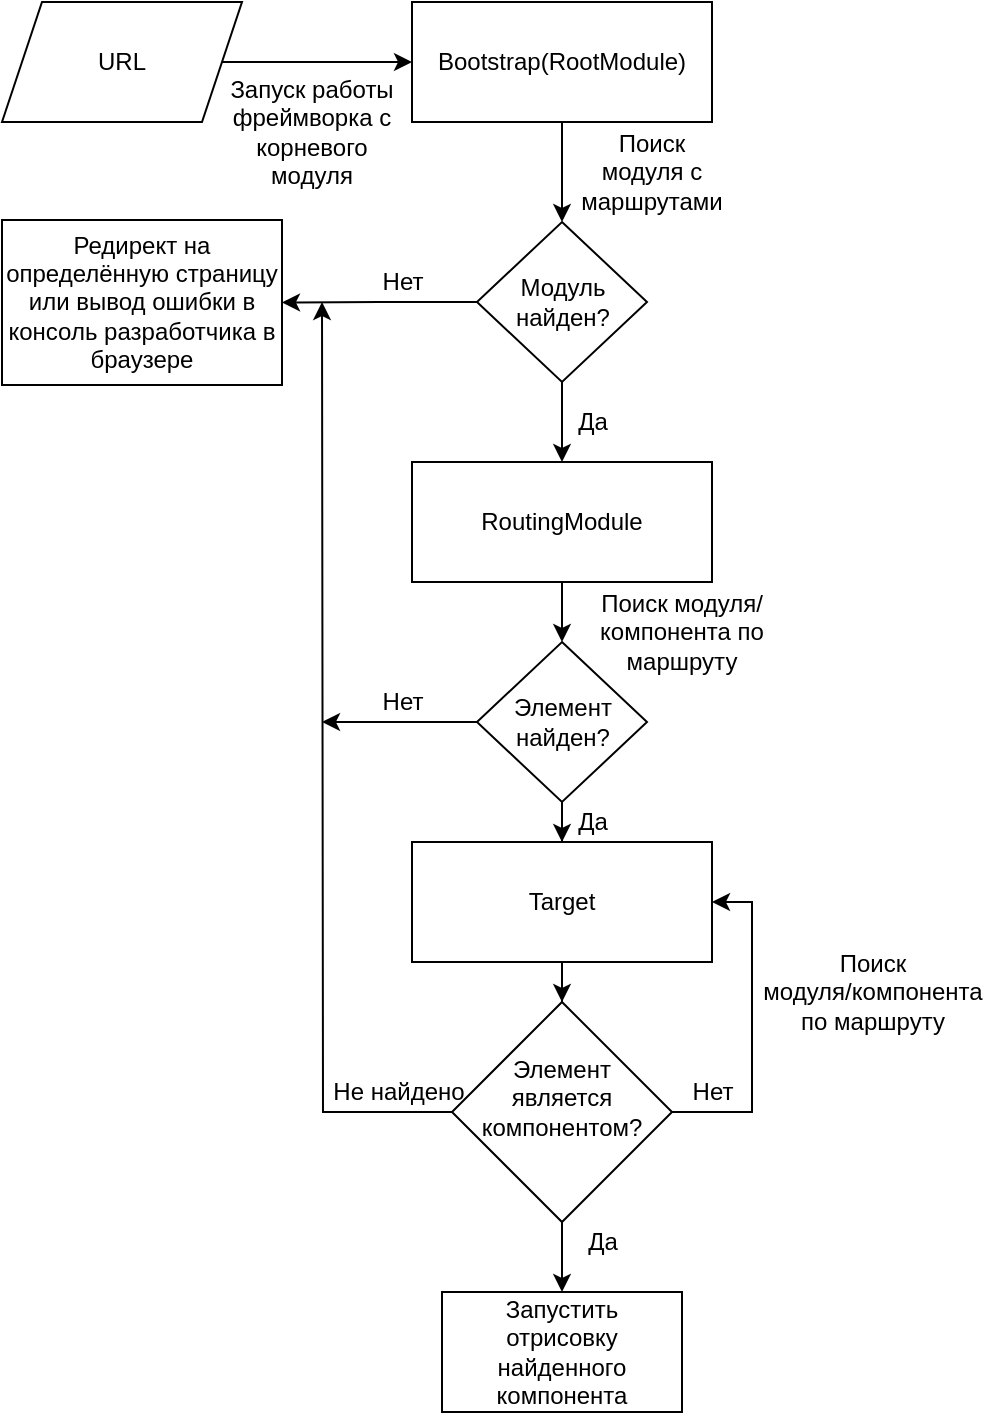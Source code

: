 <mxfile version="16.5.6" type="github">
  <diagram id="C5RBs43oDa-KdzZeNtuy" name="Page-1">
    <mxGraphModel dx="1038" dy="652" grid="1" gridSize="10" guides="1" tooltips="1" connect="1" arrows="1" fold="1" page="1" pageScale="1" pageWidth="827" pageHeight="1169" math="0" shadow="0">
      <root>
        <mxCell id="WIyWlLk6GJQsqaUBKTNV-0" />
        <mxCell id="WIyWlLk6GJQsqaUBKTNV-1" parent="WIyWlLk6GJQsqaUBKTNV-0" />
        <mxCell id="l98rYYYhJR6IqbHvbrfw-6" value="" style="edgeStyle=orthogonalEdgeStyle;rounded=0;orthogonalLoop=1;jettySize=auto;html=1;" parent="WIyWlLk6GJQsqaUBKTNV-1" source="l98rYYYhJR6IqbHvbrfw-4" target="l98rYYYhJR6IqbHvbrfw-5" edge="1">
          <mxGeometry relative="1" as="geometry" />
        </mxCell>
        <mxCell id="l98rYYYhJR6IqbHvbrfw-4" value="URL" style="shape=parallelogram;perimeter=parallelogramPerimeter;whiteSpace=wrap;html=1;fixedSize=1;" parent="WIyWlLk6GJQsqaUBKTNV-1" vertex="1">
          <mxGeometry width="120" height="60" as="geometry" />
        </mxCell>
        <mxCell id="znTk9GlT2pWSSCdsm75r-1" style="edgeStyle=orthogonalEdgeStyle;rounded=0;orthogonalLoop=1;jettySize=auto;html=1;entryX=0.5;entryY=0;entryDx=0;entryDy=0;" edge="1" parent="WIyWlLk6GJQsqaUBKTNV-1" source="l98rYYYhJR6IqbHvbrfw-5" target="znTk9GlT2pWSSCdsm75r-0">
          <mxGeometry relative="1" as="geometry" />
        </mxCell>
        <mxCell id="l98rYYYhJR6IqbHvbrfw-5" value="Bootstrap(RootModule)" style="whiteSpace=wrap;html=1;" parent="WIyWlLk6GJQsqaUBKTNV-1" vertex="1">
          <mxGeometry x="205" width="150" height="60" as="geometry" />
        </mxCell>
        <mxCell id="l98rYYYhJR6IqbHvbrfw-13" style="edgeStyle=orthogonalEdgeStyle;rounded=0;orthogonalLoop=1;jettySize=auto;html=1;" parent="WIyWlLk6GJQsqaUBKTNV-1" source="l98rYYYhJR6IqbHvbrfw-7" edge="1">
          <mxGeometry relative="1" as="geometry">
            <mxPoint x="280" y="320" as="targetPoint" />
          </mxGeometry>
        </mxCell>
        <mxCell id="l98rYYYhJR6IqbHvbrfw-7" value="RoutingModule" style="whiteSpace=wrap;html=1;" parent="WIyWlLk6GJQsqaUBKTNV-1" vertex="1">
          <mxGeometry x="205" y="230" width="150" height="60" as="geometry" />
        </mxCell>
        <mxCell id="l98rYYYhJR6IqbHvbrfw-9" value="Поиск модуля с маршрутами" style="text;html=1;strokeColor=none;fillColor=none;align=center;verticalAlign=middle;whiteSpace=wrap;rounded=0;" parent="WIyWlLk6GJQsqaUBKTNV-1" vertex="1">
          <mxGeometry x="295" y="70" width="60" height="30" as="geometry" />
        </mxCell>
        <mxCell id="l98rYYYhJR6IqbHvbrfw-14" value="Поиск модуля/компонента по маршруту" style="text;html=1;strokeColor=none;fillColor=none;align=center;verticalAlign=middle;whiteSpace=wrap;rounded=0;" parent="WIyWlLk6GJQsqaUBKTNV-1" vertex="1">
          <mxGeometry x="285" y="290" width="110" height="50" as="geometry" />
        </mxCell>
        <mxCell id="l98rYYYhJR6IqbHvbrfw-28" value="Запуск работы фреймворка с корневого модуля" style="text;html=1;strokeColor=none;fillColor=none;align=center;verticalAlign=middle;whiteSpace=wrap;rounded=0;" parent="WIyWlLk6GJQsqaUBKTNV-1" vertex="1">
          <mxGeometry x="110" y="30" width="90" height="70" as="geometry" />
        </mxCell>
        <mxCell id="znTk9GlT2pWSSCdsm75r-2" style="edgeStyle=orthogonalEdgeStyle;rounded=0;orthogonalLoop=1;jettySize=auto;html=1;entryX=0.5;entryY=0;entryDx=0;entryDy=0;" edge="1" parent="WIyWlLk6GJQsqaUBKTNV-1" source="znTk9GlT2pWSSCdsm75r-0" target="l98rYYYhJR6IqbHvbrfw-7">
          <mxGeometry relative="1" as="geometry" />
        </mxCell>
        <mxCell id="znTk9GlT2pWSSCdsm75r-20" style="edgeStyle=orthogonalEdgeStyle;rounded=0;orthogonalLoop=1;jettySize=auto;html=1;entryX=1;entryY=0.5;entryDx=0;entryDy=0;" edge="1" parent="WIyWlLk6GJQsqaUBKTNV-1" source="znTk9GlT2pWSSCdsm75r-0" target="znTk9GlT2pWSSCdsm75r-19">
          <mxGeometry relative="1" as="geometry" />
        </mxCell>
        <mxCell id="znTk9GlT2pWSSCdsm75r-0" value="&lt;div&gt;Модуль&lt;/div&gt;&lt;div&gt;найден?&lt;/div&gt;" style="rhombus;whiteSpace=wrap;html=1;" vertex="1" parent="WIyWlLk6GJQsqaUBKTNV-1">
          <mxGeometry x="237.5" y="110" width="85" height="80" as="geometry" />
        </mxCell>
        <mxCell id="znTk9GlT2pWSSCdsm75r-3" style="edgeStyle=orthogonalEdgeStyle;rounded=0;orthogonalLoop=1;jettySize=auto;html=1;entryX=0.5;entryY=0;entryDx=0;entryDy=0;" edge="1" parent="WIyWlLk6GJQsqaUBKTNV-1" source="znTk9GlT2pWSSCdsm75r-4" target="znTk9GlT2pWSSCdsm75r-8">
          <mxGeometry relative="1" as="geometry" />
        </mxCell>
        <mxCell id="znTk9GlT2pWSSCdsm75r-4" value="Target" style="whiteSpace=wrap;html=1;" vertex="1" parent="WIyWlLk6GJQsqaUBKTNV-1">
          <mxGeometry x="205" y="420" width="150" height="60" as="geometry" />
        </mxCell>
        <mxCell id="znTk9GlT2pWSSCdsm75r-5" style="edgeStyle=orthogonalEdgeStyle;rounded=0;orthogonalLoop=1;jettySize=auto;html=1;entryX=1;entryY=0.5;entryDx=0;entryDy=0;" edge="1" parent="WIyWlLk6GJQsqaUBKTNV-1" source="znTk9GlT2pWSSCdsm75r-8" target="znTk9GlT2pWSSCdsm75r-4">
          <mxGeometry relative="1" as="geometry">
            <mxPoint x="395" y="615" as="targetPoint" />
            <Array as="points">
              <mxPoint x="375" y="555" />
              <mxPoint x="375" y="450" />
            </Array>
          </mxGeometry>
        </mxCell>
        <mxCell id="znTk9GlT2pWSSCdsm75r-6" value="" style="edgeStyle=orthogonalEdgeStyle;rounded=0;orthogonalLoop=1;jettySize=auto;html=1;" edge="1" parent="WIyWlLk6GJQsqaUBKTNV-1" source="znTk9GlT2pWSSCdsm75r-8" target="znTk9GlT2pWSSCdsm75r-11">
          <mxGeometry relative="1" as="geometry" />
        </mxCell>
        <mxCell id="znTk9GlT2pWSSCdsm75r-7" value="" style="edgeStyle=orthogonalEdgeStyle;rounded=0;orthogonalLoop=1;jettySize=auto;html=1;" edge="1" parent="WIyWlLk6GJQsqaUBKTNV-1" source="znTk9GlT2pWSSCdsm75r-8">
          <mxGeometry relative="1" as="geometry">
            <mxPoint x="160" y="150" as="targetPoint" />
          </mxGeometry>
        </mxCell>
        <mxCell id="znTk9GlT2pWSSCdsm75r-8" value="&lt;div&gt;Элемент&lt;/div&gt;&lt;div&gt;является &lt;br&gt;&lt;/div&gt;&lt;div&gt;компонентом?&lt;/div&gt;&lt;div&gt;&lt;br&gt;&lt;/div&gt;" style="rhombus;whiteSpace=wrap;html=1;" vertex="1" parent="WIyWlLk6GJQsqaUBKTNV-1">
          <mxGeometry x="225" y="500" width="110" height="110" as="geometry" />
        </mxCell>
        <mxCell id="znTk9GlT2pWSSCdsm75r-9" value="Нет" style="text;html=1;align=center;verticalAlign=middle;resizable=0;points=[];autosize=1;strokeColor=none;fillColor=none;" vertex="1" parent="WIyWlLk6GJQsqaUBKTNV-1">
          <mxGeometry x="335" y="535" width="40" height="20" as="geometry" />
        </mxCell>
        <mxCell id="znTk9GlT2pWSSCdsm75r-10" value="&lt;div&gt;Поиск&lt;/div&gt;&lt;div&gt;модуля/компонента&lt;/div&gt;&lt;div&gt;по маршруту&lt;/div&gt;" style="text;html=1;align=center;verticalAlign=middle;resizable=0;points=[];autosize=1;strokeColor=none;fillColor=none;" vertex="1" parent="WIyWlLk6GJQsqaUBKTNV-1">
          <mxGeometry x="375" y="470" width="120" height="50" as="geometry" />
        </mxCell>
        <mxCell id="znTk9GlT2pWSSCdsm75r-11" value="&lt;div&gt;Запустить&lt;/div&gt;&lt;div&gt;отрисовку найденного компонента&lt;/div&gt;" style="whiteSpace=wrap;html=1;" vertex="1" parent="WIyWlLk6GJQsqaUBKTNV-1">
          <mxGeometry x="220" y="645" width="120" height="60" as="geometry" />
        </mxCell>
        <mxCell id="znTk9GlT2pWSSCdsm75r-12" value="Да" style="text;html=1;align=center;verticalAlign=middle;resizable=0;points=[];autosize=1;strokeColor=none;fillColor=none;" vertex="1" parent="WIyWlLk6GJQsqaUBKTNV-1">
          <mxGeometry x="285" y="610" width="30" height="20" as="geometry" />
        </mxCell>
        <mxCell id="znTk9GlT2pWSSCdsm75r-14" value="Не найдено" style="text;html=1;align=center;verticalAlign=middle;resizable=0;points=[];autosize=1;strokeColor=none;fillColor=none;" vertex="1" parent="WIyWlLk6GJQsqaUBKTNV-1">
          <mxGeometry x="157.5" y="535" width="80" height="20" as="geometry" />
        </mxCell>
        <mxCell id="znTk9GlT2pWSSCdsm75r-17" style="edgeStyle=orthogonalEdgeStyle;rounded=0;orthogonalLoop=1;jettySize=auto;html=1;entryX=0.5;entryY=0;entryDx=0;entryDy=0;" edge="1" parent="WIyWlLk6GJQsqaUBKTNV-1" source="znTk9GlT2pWSSCdsm75r-15" target="znTk9GlT2pWSSCdsm75r-4">
          <mxGeometry relative="1" as="geometry" />
        </mxCell>
        <mxCell id="znTk9GlT2pWSSCdsm75r-21" style="edgeStyle=orthogonalEdgeStyle;rounded=0;orthogonalLoop=1;jettySize=auto;html=1;" edge="1" parent="WIyWlLk6GJQsqaUBKTNV-1" source="znTk9GlT2pWSSCdsm75r-15">
          <mxGeometry relative="1" as="geometry">
            <mxPoint x="160" y="360" as="targetPoint" />
          </mxGeometry>
        </mxCell>
        <mxCell id="znTk9GlT2pWSSCdsm75r-15" value="Элемент&lt;div&gt;найден?&lt;/div&gt;" style="rhombus;whiteSpace=wrap;html=1;" vertex="1" parent="WIyWlLk6GJQsqaUBKTNV-1">
          <mxGeometry x="237.5" y="320" width="85" height="80" as="geometry" />
        </mxCell>
        <mxCell id="znTk9GlT2pWSSCdsm75r-19" value="Редирект на определённую страницу или вывод ошибки в консоль разработчика в браузере" style="whiteSpace=wrap;html=1;" vertex="1" parent="WIyWlLk6GJQsqaUBKTNV-1">
          <mxGeometry y="109" width="140" height="82.5" as="geometry" />
        </mxCell>
        <mxCell id="znTk9GlT2pWSSCdsm75r-22" value="Да" style="text;html=1;align=center;verticalAlign=middle;resizable=0;points=[];autosize=1;strokeColor=none;fillColor=none;" vertex="1" parent="WIyWlLk6GJQsqaUBKTNV-1">
          <mxGeometry x="280" y="400" width="30" height="20" as="geometry" />
        </mxCell>
        <mxCell id="znTk9GlT2pWSSCdsm75r-23" value="Да" style="text;html=1;align=center;verticalAlign=middle;resizable=0;points=[];autosize=1;strokeColor=none;fillColor=none;" vertex="1" parent="WIyWlLk6GJQsqaUBKTNV-1">
          <mxGeometry x="280" y="200" width="30" height="20" as="geometry" />
        </mxCell>
        <mxCell id="znTk9GlT2pWSSCdsm75r-24" value="Нет" style="text;html=1;align=center;verticalAlign=middle;resizable=0;points=[];autosize=1;strokeColor=none;fillColor=none;" vertex="1" parent="WIyWlLk6GJQsqaUBKTNV-1">
          <mxGeometry x="180" y="340" width="40" height="20" as="geometry" />
        </mxCell>
        <mxCell id="znTk9GlT2pWSSCdsm75r-25" value="Нет" style="text;html=1;align=center;verticalAlign=middle;resizable=0;points=[];autosize=1;strokeColor=none;fillColor=none;" vertex="1" parent="WIyWlLk6GJQsqaUBKTNV-1">
          <mxGeometry x="180" y="130" width="40" height="20" as="geometry" />
        </mxCell>
      </root>
    </mxGraphModel>
  </diagram>
</mxfile>
